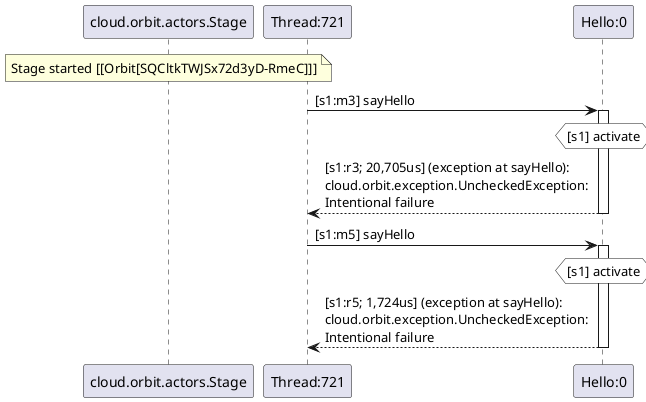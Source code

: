 @startuml
note over "cloud.orbit.actors.Stage": Stage started [[Orbit[SQCltkTWJSx72d3yD-RmeC]]]
"Thread:721" -> "Hello:0" : [s1:m3] sayHello
activate "Hello:0"
hnote over "Hello:0" #white : [s1] activate
"Hello:0" --> "Thread:721" : [s1:r3; 20,705us] (exception at sayHello):\ncloud.orbit.exception.UncheckedException: \nIntentional failure
deactivate "Hello:0"
"Thread:721" -> "Hello:0" : [s1:m5] sayHello
activate "Hello:0"
hnote over "Hello:0" #white : [s1] activate
"Hello:0" --> "Thread:721" : [s1:r5; 1,724us] (exception at sayHello):\ncloud.orbit.exception.UncheckedException: \nIntentional failure
deactivate "Hello:0"
@enduml
